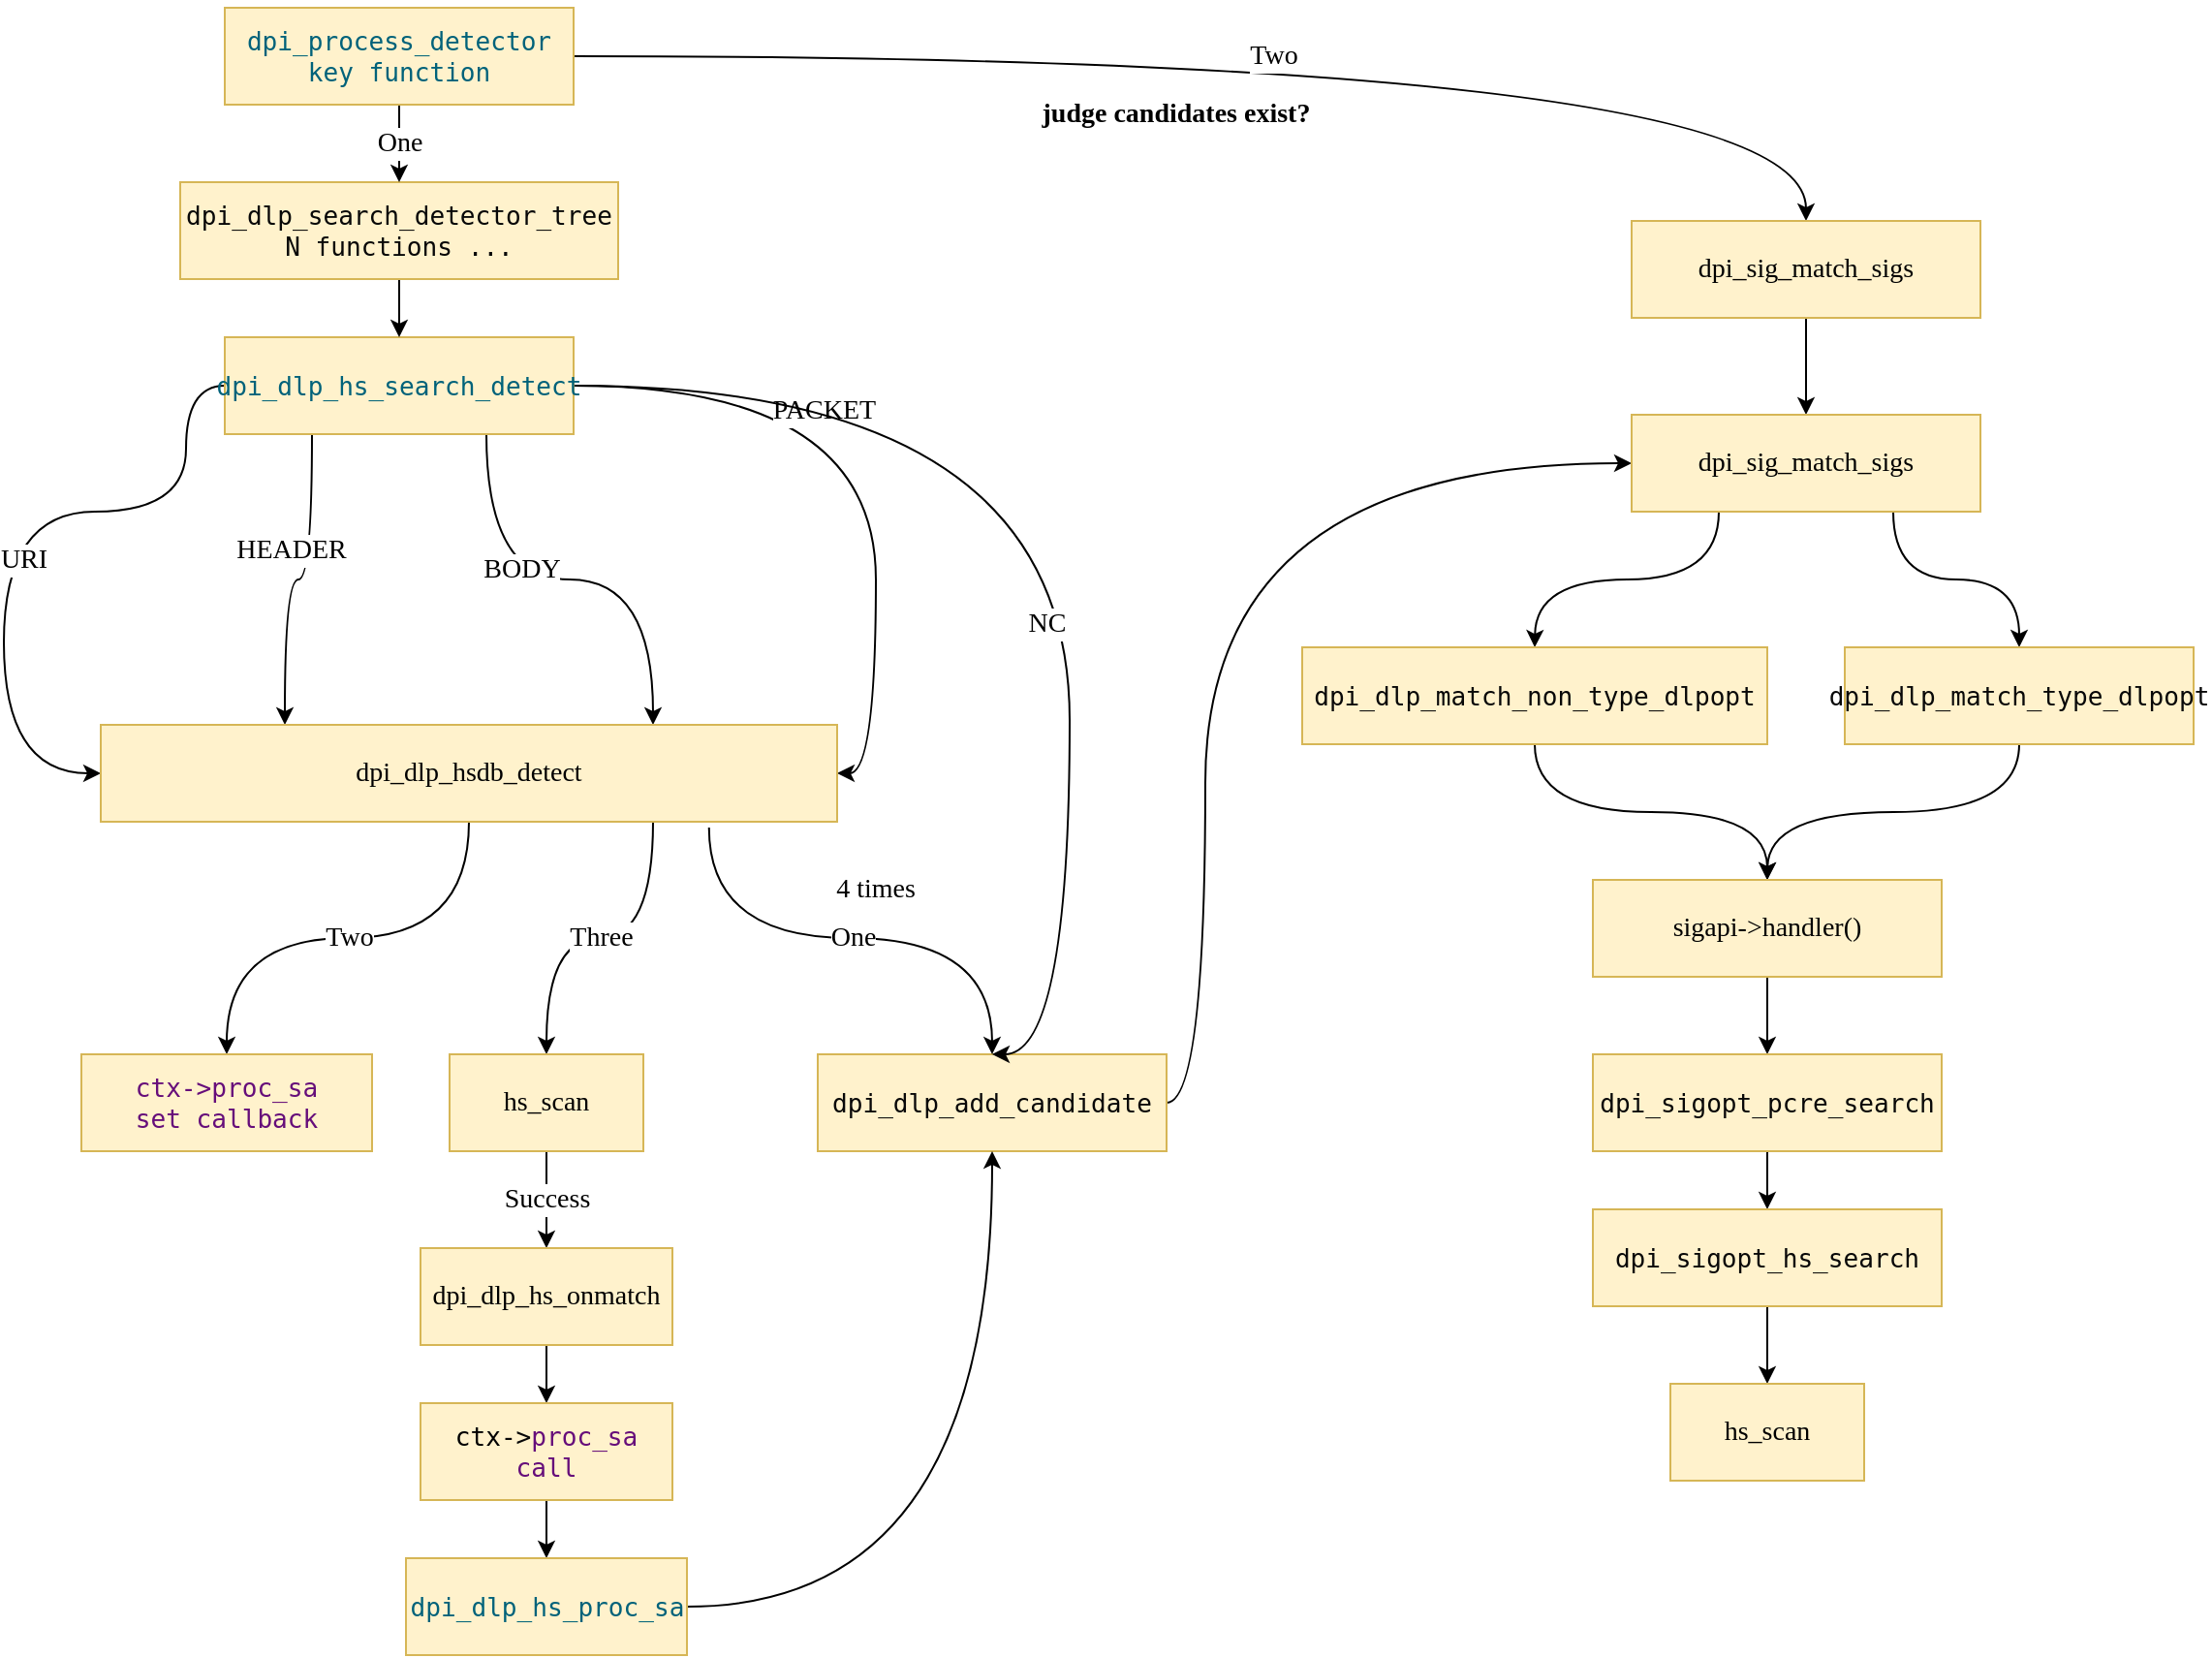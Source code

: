 <mxfile version="19.0.3" type="device"><diagram id="tyftDgzx49QcUPbq2p14" name="Page-1"><mxGraphModel dx="1102" dy="1854" grid="1" gridSize="10" guides="1" tooltips="1" connect="1" arrows="1" fold="1" page="1" pageScale="1" pageWidth="827" pageHeight="1169" math="0" shadow="0"><root><mxCell id="0"/><mxCell id="1" parent="0"/><mxCell id="FXA2CjcZ_UB9Z77woHb4-69" style="edgeStyle=orthogonalEdgeStyle;curved=1;rounded=0;orthogonalLoop=1;jettySize=auto;html=1;exitX=1;exitY=0.5;exitDx=0;exitDy=0;entryX=0;entryY=0.5;entryDx=0;entryDy=0;fontFamily=Times New Roman;fontSize=14;fontColor=default;" parent="1" source="FXA2CjcZ_UB9Z77woHb4-2" target="FXA2CjcZ_UB9Z77woHb4-42" edge="1"><mxGeometry relative="1" as="geometry"><Array as="points"><mxPoint x="830" y="315"/><mxPoint x="830" y="-15"/></Array></mxGeometry></mxCell><mxCell id="FXA2CjcZ_UB9Z77woHb4-2" value="&lt;pre style=&quot;color: rgb(8, 8, 8); font-family: &amp;quot;JetBrains Mono&amp;quot;, monospace; font-size: 9.8pt;&quot;&gt;dpi_dlp_add_candidate&lt;/pre&gt;" style="rounded=0;whiteSpace=wrap;html=1;fillColor=#fff2cc;strokeColor=#d6b656;fontFamily=Times New Roman;fontSize=14;verticalAlign=middle;labelBackgroundColor=none;" parent="1" vertex="1"><mxGeometry x="630" y="290" width="180" height="50" as="geometry"/></mxCell><mxCell id="FXA2CjcZ_UB9Z77woHb4-10" style="edgeStyle=orthogonalEdgeStyle;rounded=0;orthogonalLoop=1;jettySize=auto;html=1;exitX=0;exitY=0.5;exitDx=0;exitDy=0;fontFamily=Times New Roman;fontSize=14;fontColor=default;curved=1;entryX=0;entryY=0.5;entryDx=0;entryDy=0;" parent="1" source="FXA2CjcZ_UB9Z77woHb4-8" target="FXA2CjcZ_UB9Z77woHb4-24" edge="1"><mxGeometry relative="1" as="geometry"><mxPoint x="100" y="70" as="targetPoint"/><Array as="points"><mxPoint x="304" y="-55"/><mxPoint x="304" y="10"/><mxPoint x="210" y="10"/><mxPoint x="210" y="145"/></Array></mxGeometry></mxCell><mxCell id="FXA2CjcZ_UB9Z77woHb4-14" value="URI" style="edgeLabel;html=1;align=center;verticalAlign=middle;resizable=0;points=[];fontSize=14;fontFamily=Times New Roman;fontColor=default;" parent="FXA2CjcZ_UB9Z77woHb4-10" vertex="1" connectable="0"><mxGeometry x="-0.072" y="25" relative="1" as="geometry"><mxPoint as="offset"/></mxGeometry></mxCell><mxCell id="FXA2CjcZ_UB9Z77woHb4-11" style="edgeStyle=orthogonalEdgeStyle;curved=1;rounded=0;orthogonalLoop=1;jettySize=auto;html=1;exitX=0.25;exitY=1;exitDx=0;exitDy=0;fontFamily=Times New Roman;fontSize=14;fontColor=default;entryX=0.25;entryY=0;entryDx=0;entryDy=0;" parent="1" source="FXA2CjcZ_UB9Z77woHb4-8" target="FXA2CjcZ_UB9Z77woHb4-24" edge="1"><mxGeometry relative="1" as="geometry"><mxPoint x="300" y="70" as="targetPoint"/></mxGeometry></mxCell><mxCell id="FXA2CjcZ_UB9Z77woHb4-15" value="HEADER" style="edgeLabel;html=1;align=center;verticalAlign=middle;resizable=0;points=[];fontSize=14;fontFamily=Times New Roman;fontColor=default;" parent="FXA2CjcZ_UB9Z77woHb4-11" vertex="1" connectable="0"><mxGeometry x="-0.266" y="-11" relative="1" as="geometry"><mxPoint as="offset"/></mxGeometry></mxCell><mxCell id="FXA2CjcZ_UB9Z77woHb4-12" style="edgeStyle=orthogonalEdgeStyle;curved=1;rounded=0;orthogonalLoop=1;jettySize=auto;html=1;exitX=0.75;exitY=1;exitDx=0;exitDy=0;entryX=0.75;entryY=0;entryDx=0;entryDy=0;fontFamily=Times New Roman;fontSize=14;fontColor=default;" parent="1" source="FXA2CjcZ_UB9Z77woHb4-8" target="FXA2CjcZ_UB9Z77woHb4-24" edge="1"><mxGeometry relative="1" as="geometry"><mxPoint x="504" y="70" as="targetPoint"/></mxGeometry></mxCell><mxCell id="FXA2CjcZ_UB9Z77woHb4-16" value="BODY" style="edgeLabel;html=1;align=center;verticalAlign=middle;resizable=0;points=[];fontSize=14;fontFamily=Times New Roman;fontColor=default;" parent="FXA2CjcZ_UB9Z77woHb4-12" vertex="1" connectable="0"><mxGeometry x="-0.214" y="5" relative="1" as="geometry"><mxPoint as="offset"/></mxGeometry></mxCell><mxCell id="FXA2CjcZ_UB9Z77woHb4-13" style="edgeStyle=orthogonalEdgeStyle;curved=1;rounded=0;orthogonalLoop=1;jettySize=auto;html=1;exitX=1;exitY=0.5;exitDx=0;exitDy=0;fontFamily=Times New Roman;fontSize=14;fontColor=default;entryX=1;entryY=0.5;entryDx=0;entryDy=0;" parent="1" source="FXA2CjcZ_UB9Z77woHb4-8" target="FXA2CjcZ_UB9Z77woHb4-24" edge="1"><mxGeometry relative="1" as="geometry"><mxPoint x="700" y="70" as="targetPoint"/></mxGeometry></mxCell><mxCell id="FXA2CjcZ_UB9Z77woHb4-17" value="PACKET" style="edgeLabel;html=1;align=center;verticalAlign=middle;resizable=0;points=[];fontSize=14;fontFamily=Times New Roman;fontColor=default;" parent="FXA2CjcZ_UB9Z77woHb4-13" vertex="1" connectable="0"><mxGeometry x="-0.103" y="-27" relative="1" as="geometry"><mxPoint as="offset"/></mxGeometry></mxCell><mxCell id="FXA2CjcZ_UB9Z77woHb4-52" style="edgeStyle=orthogonalEdgeStyle;curved=1;rounded=0;orthogonalLoop=1;jettySize=auto;html=1;exitX=1;exitY=0.5;exitDx=0;exitDy=0;entryX=0.5;entryY=0;entryDx=0;entryDy=0;fontFamily=Times New Roman;fontSize=14;fontColor=default;" parent="1" source="FXA2CjcZ_UB9Z77woHb4-8" target="FXA2CjcZ_UB9Z77woHb4-2" edge="1"><mxGeometry relative="1" as="geometry"><Array as="points"><mxPoint x="760" y="-55"/><mxPoint x="760" y="290"/></Array></mxGeometry></mxCell><mxCell id="FXA2CjcZ_UB9Z77woHb4-53" value="NC" style="edgeLabel;html=1;align=center;verticalAlign=middle;resizable=0;points=[];fontSize=14;fontFamily=Times New Roman;fontColor=default;" parent="FXA2CjcZ_UB9Z77woHb4-52" vertex="1" connectable="0"><mxGeometry x="0.182" y="-12" relative="1" as="geometry"><mxPoint as="offset"/></mxGeometry></mxCell><mxCell id="FXA2CjcZ_UB9Z77woHb4-8" value="&lt;pre style=&quot;color: rgb(8, 8, 8); font-family: &amp;quot;JetBrains Mono&amp;quot;, monospace; font-size: 9.8pt;&quot;&gt;&lt;span style=&quot;color:#00627a;&quot;&gt;dpi_dlp_hs_search_detect&lt;/span&gt;&lt;/pre&gt;" style="rounded=0;whiteSpace=wrap;html=1;fillColor=#fff2cc;strokeColor=#d6b656;fontFamily=Times New Roman;fontSize=14;verticalAlign=middle;fontColor=default;labelBackgroundColor=none;" parent="1" vertex="1"><mxGeometry x="324" y="-80" width="180" height="50" as="geometry"/></mxCell><mxCell id="FXA2CjcZ_UB9Z77woHb4-26" value="One" style="edgeStyle=orthogonalEdgeStyle;curved=1;rounded=0;orthogonalLoop=1;jettySize=auto;html=1;exitX=0.826;exitY=1.06;exitDx=0;exitDy=0;fontFamily=Times New Roman;fontSize=14;fontColor=default;exitPerimeter=0;" parent="1" source="FXA2CjcZ_UB9Z77woHb4-24" target="FXA2CjcZ_UB9Z77woHb4-2" edge="1"><mxGeometry relative="1" as="geometry"/></mxCell><mxCell id="FXA2CjcZ_UB9Z77woHb4-27" value="Three" style="edgeStyle=orthogonalEdgeStyle;curved=1;rounded=0;orthogonalLoop=1;jettySize=auto;html=1;exitX=0.75;exitY=1;exitDx=0;exitDy=0;entryX=0.5;entryY=0;entryDx=0;entryDy=0;fontFamily=Times New Roman;fontSize=14;fontColor=default;" parent="1" source="FXA2CjcZ_UB9Z77woHb4-24" target="FXA2CjcZ_UB9Z77woHb4-25" edge="1"><mxGeometry relative="1" as="geometry"/></mxCell><mxCell id="FXA2CjcZ_UB9Z77woHb4-39" value="&lt;div&gt;Two&lt;/div&gt;" style="edgeStyle=orthogonalEdgeStyle;curved=1;rounded=0;orthogonalLoop=1;jettySize=auto;html=1;exitX=0.5;exitY=1;exitDx=0;exitDy=0;fontFamily=Times New Roman;fontSize=14;fontColor=default;" parent="1" source="FXA2CjcZ_UB9Z77woHb4-24" target="FXA2CjcZ_UB9Z77woHb4-34" edge="1"><mxGeometry relative="1" as="geometry"/></mxCell><mxCell id="FXA2CjcZ_UB9Z77woHb4-24" value="dpi_dlp_hsdb_detect" style="rounded=0;whiteSpace=wrap;html=1;fillColor=#fff2cc;strokeColor=#d6b656;fontFamily=Times New Roman;fontSize=14;verticalAlign=middle;labelBackgroundColor=none;" parent="1" vertex="1"><mxGeometry x="260" y="120" width="380" height="50" as="geometry"/></mxCell><mxCell id="FXA2CjcZ_UB9Z77woHb4-31" value="Success" style="edgeStyle=orthogonalEdgeStyle;curved=1;rounded=0;orthogonalLoop=1;jettySize=auto;html=1;fontFamily=Times New Roman;fontSize=14;fontColor=default;" parent="1" source="FXA2CjcZ_UB9Z77woHb4-25" target="FXA2CjcZ_UB9Z77woHb4-30" edge="1"><mxGeometry relative="1" as="geometry"/></mxCell><mxCell id="FXA2CjcZ_UB9Z77woHb4-25" value="hs_scan" style="rounded=0;whiteSpace=wrap;html=1;fillColor=#fff2cc;strokeColor=#d6b656;fontFamily=Times New Roman;fontSize=14;verticalAlign=middle;labelBackgroundColor=none;" parent="1" vertex="1"><mxGeometry x="440" y="290" width="100" height="50" as="geometry"/></mxCell><mxCell id="FXA2CjcZ_UB9Z77woHb4-33" value="" style="edgeStyle=orthogonalEdgeStyle;curved=1;rounded=0;orthogonalLoop=1;jettySize=auto;html=1;fontFamily=Times New Roman;fontSize=14;fontColor=default;" parent="1" source="FXA2CjcZ_UB9Z77woHb4-30" target="FXA2CjcZ_UB9Z77woHb4-32" edge="1"><mxGeometry relative="1" as="geometry"/></mxCell><mxCell id="FXA2CjcZ_UB9Z77woHb4-30" value="dpi_dlp_hs_onmatch" style="rounded=0;whiteSpace=wrap;html=1;fillColor=#fff2cc;strokeColor=#d6b656;fontFamily=Times New Roman;fontSize=14;verticalAlign=middle;labelBackgroundColor=none;" parent="1" vertex="1"><mxGeometry x="425" y="390" width="130" height="50" as="geometry"/></mxCell><mxCell id="FXA2CjcZ_UB9Z77woHb4-55" value="" style="edgeStyle=orthogonalEdgeStyle;curved=1;rounded=0;orthogonalLoop=1;jettySize=auto;html=1;fontFamily=Times New Roman;fontSize=14;fontColor=default;" parent="1" source="FXA2CjcZ_UB9Z77woHb4-32" target="FXA2CjcZ_UB9Z77woHb4-54" edge="1"><mxGeometry relative="1" as="geometry"/></mxCell><mxCell id="FXA2CjcZ_UB9Z77woHb4-32" value="&lt;pre style=&quot;color: rgb(8, 8, 8); font-family: &amp;quot;JetBrains Mono&amp;quot;, monospace; font-size: 9.8pt;&quot;&gt;&lt;span style=&quot;color:#000000;&quot;&gt;ctx&lt;/span&gt;-&amp;gt;&lt;span style=&quot;color:#660e7a;&quot;&gt;proc_sa&lt;br&gt;call&lt;br&gt;&lt;/span&gt;&lt;/pre&gt;" style="rounded=0;whiteSpace=wrap;html=1;fillColor=#fff2cc;strokeColor=#d6b656;fontFamily=Times New Roman;fontSize=14;verticalAlign=middle;labelBackgroundColor=none;" parent="1" vertex="1"><mxGeometry x="425" y="470" width="130" height="50" as="geometry"/></mxCell><mxCell id="FXA2CjcZ_UB9Z77woHb4-34" value="&lt;pre style=&quot;color: rgb(8, 8, 8); font-family: &amp;quot;JetBrains Mono&amp;quot;, monospace; font-size: 9.8pt;&quot;&gt;&lt;span style=&quot;color:#660e7a;&quot;&gt;ctx-&amp;gt;proc_sa&lt;br&gt;set callback&lt;br&gt;&lt;/span&gt;&lt;/pre&gt;" style="rounded=0;whiteSpace=wrap;html=1;fillColor=#fff2cc;strokeColor=#d6b656;fontFamily=Times New Roman;fontSize=14;verticalAlign=middle;labelBackgroundColor=none;" parent="1" vertex="1"><mxGeometry x="250" y="290" width="150" height="50" as="geometry"/></mxCell><mxCell id="FXA2CjcZ_UB9Z77woHb4-38" value="" style="edgeStyle=orthogonalEdgeStyle;curved=1;rounded=0;orthogonalLoop=1;jettySize=auto;html=1;fontFamily=Times New Roman;fontSize=14;fontColor=default;" parent="1" source="FXA2CjcZ_UB9Z77woHb4-35" target="FXA2CjcZ_UB9Z77woHb4-8" edge="1"><mxGeometry relative="1" as="geometry"/></mxCell><mxCell id="FXA2CjcZ_UB9Z77woHb4-35" value="&lt;pre style=&quot;color: rgb(8, 8, 8); font-family: &amp;quot;JetBrains Mono&amp;quot;, monospace; font-size: 9.8pt;&quot;&gt;dpi_dlp_search_detector_tree&lt;br&gt;N functions ...&lt;br&gt;&lt;/pre&gt;" style="rounded=0;whiteSpace=wrap;html=1;fillColor=#fff2cc;strokeColor=#d6b656;fontFamily=Times New Roman;fontSize=14;verticalAlign=middle;labelBackgroundColor=none;" parent="1" vertex="1"><mxGeometry x="301" y="-160" width="226" height="50" as="geometry"/></mxCell><mxCell id="FXA2CjcZ_UB9Z77woHb4-37" value="One" style="edgeStyle=orthogonalEdgeStyle;curved=1;rounded=0;orthogonalLoop=1;jettySize=auto;html=1;fontFamily=Times New Roman;fontSize=14;fontColor=default;" parent="1" source="FXA2CjcZ_UB9Z77woHb4-36" target="FXA2CjcZ_UB9Z77woHb4-35" edge="1"><mxGeometry relative="1" as="geometry"/></mxCell><mxCell id="FXA2CjcZ_UB9Z77woHb4-48" value="Two" style="edgeStyle=orthogonalEdgeStyle;curved=1;rounded=0;orthogonalLoop=1;jettySize=auto;html=1;exitX=1;exitY=0.5;exitDx=0;exitDy=0;fontFamily=Times New Roman;fontSize=14;fontColor=default;" parent="1" source="FXA2CjcZ_UB9Z77woHb4-36" target="FXA2CjcZ_UB9Z77woHb4-41" edge="1"><mxGeometry relative="1" as="geometry"/></mxCell><mxCell id="FXA2CjcZ_UB9Z77woHb4-36" value="&lt;pre style=&quot;color: rgb(8, 8, 8); font-family: &amp;quot;JetBrains Mono&amp;quot;, monospace; font-size: 9.8pt;&quot;&gt;&lt;span style=&quot;color:#00627a;&quot;&gt;dpi_process_detector&lt;br&gt;key function&lt;br&gt;&lt;/span&gt;&lt;/pre&gt;" style="rounded=0;whiteSpace=wrap;html=1;fillColor=#fff2cc;strokeColor=#d6b656;fontFamily=Times New Roman;fontSize=14;verticalAlign=middle;fontColor=default;labelBackgroundColor=none;" parent="1" vertex="1"><mxGeometry x="324" y="-250" width="180" height="50" as="geometry"/></mxCell><mxCell id="FXA2CjcZ_UB9Z77woHb4-59" value="" style="edgeStyle=orthogonalEdgeStyle;curved=1;rounded=0;orthogonalLoop=1;jettySize=auto;html=1;fontFamily=Times New Roman;fontSize=14;fontColor=default;" parent="1" source="FXA2CjcZ_UB9Z77woHb4-41" target="FXA2CjcZ_UB9Z77woHb4-42" edge="1"><mxGeometry relative="1" as="geometry"/></mxCell><mxCell id="FXA2CjcZ_UB9Z77woHb4-41" value="dpi_sig_match_sigs" style="rounded=0;whiteSpace=wrap;html=1;fillColor=#fff2cc;strokeColor=#d6b656;fontFamily=Times New Roman;fontSize=14;verticalAlign=middle;fontColor=default;labelBackgroundColor=none;" parent="1" vertex="1"><mxGeometry x="1050" y="-140" width="180" height="50" as="geometry"/></mxCell><mxCell id="FXA2CjcZ_UB9Z77woHb4-60" style="edgeStyle=orthogonalEdgeStyle;curved=1;rounded=0;orthogonalLoop=1;jettySize=auto;html=1;exitX=0.25;exitY=1;exitDx=0;exitDy=0;fontFamily=Times New Roman;fontSize=14;fontColor=default;" parent="1" source="FXA2CjcZ_UB9Z77woHb4-42" edge="1"><mxGeometry relative="1" as="geometry"><mxPoint x="1000" y="80" as="targetPoint"/></mxGeometry></mxCell><mxCell id="FXA2CjcZ_UB9Z77woHb4-61" style="edgeStyle=orthogonalEdgeStyle;curved=1;rounded=0;orthogonalLoop=1;jettySize=auto;html=1;exitX=0.75;exitY=1;exitDx=0;exitDy=0;fontFamily=Times New Roman;fontSize=14;fontColor=default;" parent="1" source="FXA2CjcZ_UB9Z77woHb4-42" target="FXA2CjcZ_UB9Z77woHb4-43" edge="1"><mxGeometry relative="1" as="geometry"/></mxCell><mxCell id="FXA2CjcZ_UB9Z77woHb4-42" value="dpi_sig_match_sigs" style="rounded=0;whiteSpace=wrap;html=1;fillColor=#fff2cc;strokeColor=#d6b656;fontFamily=Times New Roman;fontSize=14;verticalAlign=middle;fontColor=default;labelBackgroundColor=none;" parent="1" vertex="1"><mxGeometry x="1050" y="-40" width="180" height="50" as="geometry"/></mxCell><mxCell id="FXA2CjcZ_UB9Z77woHb4-63" style="edgeStyle=orthogonalEdgeStyle;curved=1;rounded=0;orthogonalLoop=1;jettySize=auto;html=1;exitX=0.5;exitY=1;exitDx=0;exitDy=0;fontFamily=Times New Roman;fontSize=14;fontColor=default;" parent="1" source="FXA2CjcZ_UB9Z77woHb4-43" edge="1"><mxGeometry relative="1" as="geometry"><mxPoint x="1120" y="200" as="targetPoint"/></mxGeometry></mxCell><mxCell id="FXA2CjcZ_UB9Z77woHb4-43" value="&lt;pre style=&quot;color: rgb(8, 8, 8); font-family: &amp;quot;JetBrains Mono&amp;quot;, monospace; font-size: 9.8pt;&quot;&gt;dpi_dlp_match_type_dlpopt&lt;/pre&gt;" style="rounded=0;whiteSpace=wrap;html=1;fillColor=#fff2cc;strokeColor=#d6b656;fontFamily=Times New Roman;fontSize=14;verticalAlign=middle;fontColor=default;labelBackgroundColor=none;" parent="1" vertex="1"><mxGeometry x="1160" y="80" width="180" height="50" as="geometry"/></mxCell><mxCell id="FXA2CjcZ_UB9Z77woHb4-62" style="edgeStyle=orthogonalEdgeStyle;curved=1;rounded=0;orthogonalLoop=1;jettySize=auto;html=1;entryX=0.5;entryY=0;entryDx=0;entryDy=0;fontFamily=Times New Roman;fontSize=14;fontColor=default;exitX=0.5;exitY=1;exitDx=0;exitDy=0;" parent="1" source="FXA2CjcZ_UB9Z77woHb4-44" target="FXA2CjcZ_UB9Z77woHb4-45" edge="1"><mxGeometry relative="1" as="geometry"><mxPoint x="1000" y="160" as="sourcePoint"/></mxGeometry></mxCell><mxCell id="FXA2CjcZ_UB9Z77woHb4-44" value="&lt;pre style=&quot;color: rgb(8, 8, 8); font-family: &amp;quot;JetBrains Mono&amp;quot;, monospace; font-size: 9.8pt;&quot;&gt;dpi_dlp_match_non_type_dlpopt&lt;/pre&gt;" style="rounded=0;whiteSpace=wrap;html=1;fillColor=#fff2cc;strokeColor=#d6b656;fontFamily=Times New Roman;fontSize=14;verticalAlign=middle;fontColor=default;labelBackgroundColor=none;" parent="1" vertex="1"><mxGeometry x="880" y="80" width="240" height="50" as="geometry"/></mxCell><mxCell id="FXA2CjcZ_UB9Z77woHb4-64" value="" style="edgeStyle=orthogonalEdgeStyle;curved=1;rounded=0;orthogonalLoop=1;jettySize=auto;html=1;fontFamily=Times New Roman;fontSize=14;fontColor=default;" parent="1" source="FXA2CjcZ_UB9Z77woHb4-45" target="FXA2CjcZ_UB9Z77woHb4-46" edge="1"><mxGeometry relative="1" as="geometry"/></mxCell><mxCell id="FXA2CjcZ_UB9Z77woHb4-45" value="sigapi-&amp;gt;handler()" style="rounded=0;whiteSpace=wrap;html=1;fillColor=#fff2cc;strokeColor=#d6b656;fontFamily=Times New Roman;fontSize=14;verticalAlign=middle;fontColor=default;labelBackgroundColor=none;" parent="1" vertex="1"><mxGeometry x="1030" y="200" width="180" height="50" as="geometry"/></mxCell><mxCell id="FXA2CjcZ_UB9Z77woHb4-65" value="" style="edgeStyle=orthogonalEdgeStyle;curved=1;rounded=0;orthogonalLoop=1;jettySize=auto;html=1;fontFamily=Times New Roman;fontSize=14;fontColor=default;" parent="1" source="FXA2CjcZ_UB9Z77woHb4-46" target="FXA2CjcZ_UB9Z77woHb4-47" edge="1"><mxGeometry relative="1" as="geometry"/></mxCell><mxCell id="FXA2CjcZ_UB9Z77woHb4-46" value="&lt;pre style=&quot;color: rgb(8, 8, 8); font-family: &amp;quot;JetBrains Mono&amp;quot;, monospace; font-size: 9.8pt;&quot;&gt;dpi_sigopt_pcre_search&lt;/pre&gt;" style="rounded=0;whiteSpace=wrap;html=1;fillColor=#fff2cc;strokeColor=#d6b656;fontFamily=Times New Roman;fontSize=14;verticalAlign=middle;fontColor=default;labelBackgroundColor=none;" parent="1" vertex="1"><mxGeometry x="1030" y="290" width="180" height="50" as="geometry"/></mxCell><mxCell id="FXA2CjcZ_UB9Z77woHb4-67" value="" style="edgeStyle=orthogonalEdgeStyle;curved=1;rounded=0;orthogonalLoop=1;jettySize=auto;html=1;fontFamily=Times New Roman;fontSize=14;fontColor=default;" parent="1" source="FXA2CjcZ_UB9Z77woHb4-47" target="FXA2CjcZ_UB9Z77woHb4-66" edge="1"><mxGeometry relative="1" as="geometry"/></mxCell><mxCell id="FXA2CjcZ_UB9Z77woHb4-47" value="&lt;pre style=&quot;color: rgb(8, 8, 8); font-family: &amp;quot;JetBrains Mono&amp;quot;, monospace; font-size: 9.8pt;&quot;&gt;dpi_sigopt_hs_search&lt;/pre&gt;" style="rounded=0;whiteSpace=wrap;html=1;fillColor=#fff2cc;strokeColor=#d6b656;fontFamily=Times New Roman;fontSize=14;verticalAlign=middle;fontColor=default;labelBackgroundColor=none;" parent="1" vertex="1"><mxGeometry x="1030" y="370" width="180" height="50" as="geometry"/></mxCell><mxCell id="FXA2CjcZ_UB9Z77woHb4-56" style="edgeStyle=orthogonalEdgeStyle;curved=1;rounded=0;orthogonalLoop=1;jettySize=auto;html=1;exitX=1;exitY=0.5;exitDx=0;exitDy=0;entryX=0.5;entryY=1;entryDx=0;entryDy=0;fontFamily=Times New Roman;fontSize=14;fontColor=default;" parent="1" source="FXA2CjcZ_UB9Z77woHb4-54" target="FXA2CjcZ_UB9Z77woHb4-2" edge="1"><mxGeometry relative="1" as="geometry"/></mxCell><mxCell id="FXA2CjcZ_UB9Z77woHb4-54" value="&lt;pre style=&quot;color: rgb(8, 8, 8); font-family: &amp;quot;JetBrains Mono&amp;quot;, monospace; font-size: 9.8pt;&quot;&gt;&lt;span style=&quot;color:#00627a;&quot;&gt;dpi_dlp_hs_proc_sa&lt;/span&gt;&lt;/pre&gt;" style="rounded=0;whiteSpace=wrap;html=1;fillColor=#fff2cc;strokeColor=#d6b656;fontFamily=Times New Roman;fontSize=14;verticalAlign=middle;labelBackgroundColor=none;" parent="1" vertex="1"><mxGeometry x="417.5" y="550" width="145" height="50" as="geometry"/></mxCell><mxCell id="FXA2CjcZ_UB9Z77woHb4-58" value="4 times" style="text;html=1;strokeColor=none;fillColor=none;align=center;verticalAlign=middle;whiteSpace=wrap;rounded=0;labelBackgroundColor=none;fontFamily=Times New Roman;fontSize=14;fontColor=default;" parent="1" vertex="1"><mxGeometry x="630" y="190" width="60" height="30" as="geometry"/></mxCell><mxCell id="FXA2CjcZ_UB9Z77woHb4-66" value="hs_scan" style="rounded=0;whiteSpace=wrap;html=1;fillColor=#fff2cc;strokeColor=#d6b656;fontFamily=Times New Roman;fontSize=14;verticalAlign=middle;labelBackgroundColor=none;" parent="1" vertex="1"><mxGeometry x="1070" y="460" width="100" height="50" as="geometry"/></mxCell><mxCell id="FXA2CjcZ_UB9Z77woHb4-70" value="judge candidates exist?" style="text;html=1;strokeColor=none;fillColor=none;align=center;verticalAlign=middle;whiteSpace=wrap;rounded=0;labelBackgroundColor=none;fontFamily=Times New Roman;fontSize=14;fontColor=default;fontStyle=1" parent="1" vertex="1"><mxGeometry x="740" y="-210" width="150" height="30" as="geometry"/></mxCell></root></mxGraphModel></diagram></mxfile>